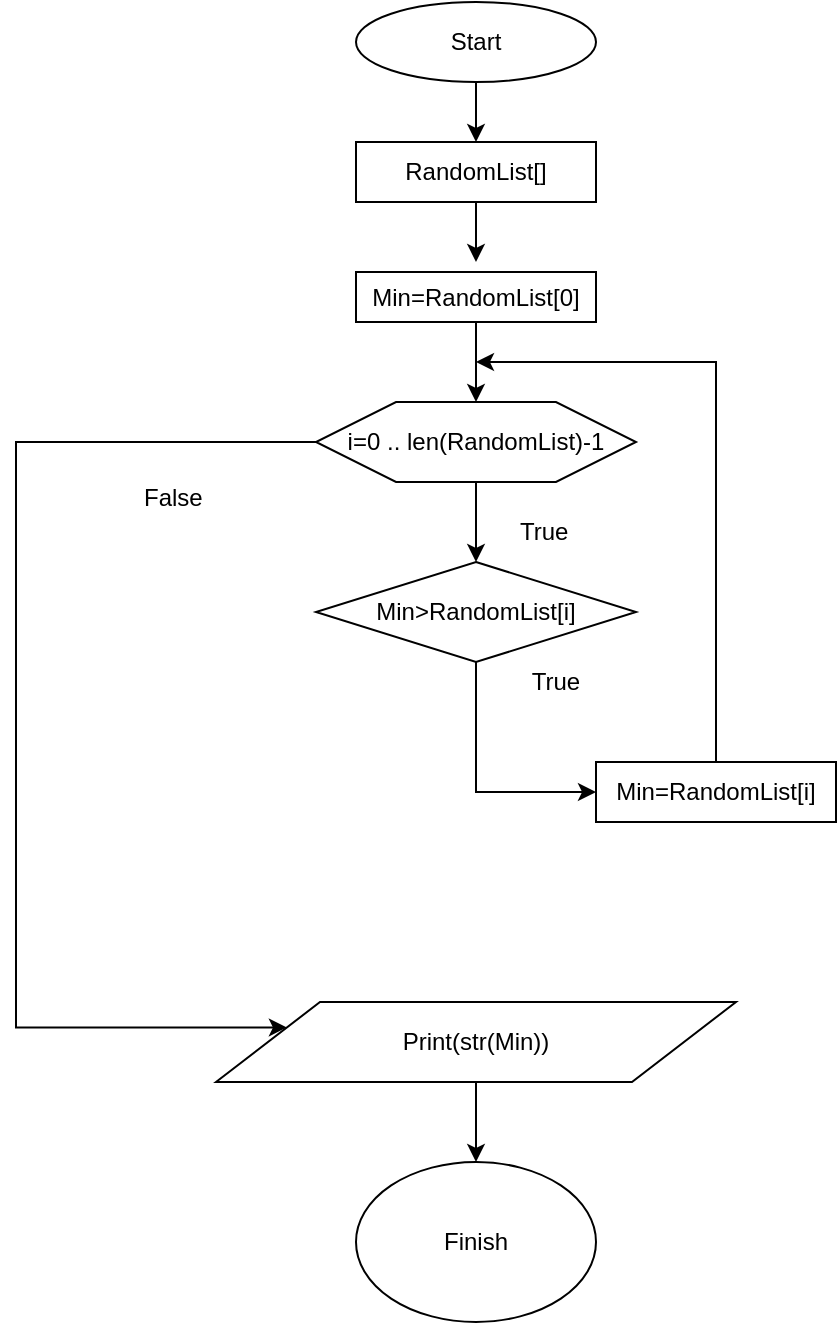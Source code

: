 <mxfile pages="1" version="11.2.8" type="google"><diagram id="6a731a19-8d31-9384-78a2-239565b7b9f0" name="Page-1"><mxGraphModel dx="1301" dy="761" grid="1" gridSize="10" guides="1" tooltips="1" connect="1" arrows="1" fold="1" page="1" pageScale="1" pageWidth="1169" pageHeight="827" background="#ffffff" math="0" shadow="0"><root><mxCell id="0"/><mxCell id="1" parent="0"/><mxCell id="uSWJjrNoJJC5Ae8fVjB0-55" value="Start" style="ellipse;whiteSpace=wrap;html=1;" parent="1" vertex="1"><mxGeometry x="370" y="30" width="120" height="40" as="geometry"/></mxCell><mxCell id="uSWJjrNoJJC5Ae8fVjB0-56" value="" style="endArrow=classic;html=1;exitX=0.5;exitY=1;exitDx=0;exitDy=0;entryX=0.5;entryY=0;entryDx=0;entryDy=0;" parent="1" source="uSWJjrNoJJC5Ae8fVjB0-55" target="uSWJjrNoJJC5Ae8fVjB0-57" edge="1"><mxGeometry width="50" height="50" relative="1" as="geometry"><mxPoint x="356" y="140" as="sourcePoint"/><mxPoint x="440" y="90" as="targetPoint"/></mxGeometry></mxCell><mxCell id="uSWJjrNoJJC5Ae8fVjB0-62" style="edgeStyle=orthogonalEdgeStyle;rounded=0;orthogonalLoop=1;jettySize=auto;html=1;exitX=0.5;exitY=1;exitDx=0;exitDy=0;" parent="1" source="uSWJjrNoJJC5Ae8fVjB0-57" edge="1"><mxGeometry relative="1" as="geometry"><mxPoint x="430" y="160" as="targetPoint"/></mxGeometry></mxCell><mxCell id="uSWJjrNoJJC5Ae8fVjB0-57" value="RandomList[]" style="rounded=0;whiteSpace=wrap;html=1;" parent="1" vertex="1"><mxGeometry x="370" y="100" width="120" height="30" as="geometry"/></mxCell><mxCell id="uSWJjrNoJJC5Ae8fVjB0-74" style="edgeStyle=orthogonalEdgeStyle;rounded=0;orthogonalLoop=1;jettySize=auto;html=1;entryX=0;entryY=0.25;entryDx=0;entryDy=0;" parent="1" source="uSWJjrNoJJC5Ae8fVjB0-59" target="uSWJjrNoJJC5Ae8fVjB0-71" edge="1"><mxGeometry relative="1" as="geometry"><mxPoint x="250" y="580" as="targetPoint"/><Array as="points"><mxPoint x="200" y="250"/><mxPoint x="200" y="543"/></Array></mxGeometry></mxCell><mxCell id="uSWJjrNoJJC5Ae8fVjB0-59" value="i=0 .. len(RandomList)-1" style="shape=hexagon;perimeter=hexagonPerimeter2;whiteSpace=wrap;html=1;" parent="1" vertex="1"><mxGeometry x="350" y="230" width="160" height="40" as="geometry"/></mxCell><mxCell id="uSWJjrNoJJC5Ae8fVjB0-64" style="edgeStyle=orthogonalEdgeStyle;rounded=0;orthogonalLoop=1;jettySize=auto;html=1;exitX=0.5;exitY=1;exitDx=0;exitDy=0;" parent="1" source="uSWJjrNoJJC5Ae8fVjB0-63" edge="1"><mxGeometry relative="1" as="geometry"><mxPoint x="430" y="230" as="targetPoint"/></mxGeometry></mxCell><mxCell id="uSWJjrNoJJC5Ae8fVjB0-63" value="Min=RandomList[0]" style="rounded=0;whiteSpace=wrap;html=1;" parent="1" vertex="1"><mxGeometry x="370" y="165" width="120" height="25" as="geometry"/></mxCell><mxCell id="uSWJjrNoJJC5Ae8fVjB0-68" style="edgeStyle=orthogonalEdgeStyle;rounded=0;orthogonalLoop=1;jettySize=auto;html=1;entryX=0;entryY=0.5;entryDx=0;entryDy=0;" parent="1" source="uSWJjrNoJJC5Ae8fVjB0-65" target="uSWJjrNoJJC5Ae8fVjB0-67" edge="1"><mxGeometry relative="1" as="geometry"/></mxCell><mxCell id="uSWJjrNoJJC5Ae8fVjB0-65" value="Min&amp;gt;RandomList[i]" style="rhombus;whiteSpace=wrap;html=1;" parent="1" vertex="1"><mxGeometry x="350" y="310" width="160" height="50" as="geometry"/></mxCell><mxCell id="uSWJjrNoJJC5Ae8fVjB0-66" value="" style="edgeStyle=orthogonalEdgeStyle;rounded=0;orthogonalLoop=1;jettySize=auto;html=1;" parent="1" source="uSWJjrNoJJC5Ae8fVjB0-59" target="uSWJjrNoJJC5Ae8fVjB0-65" edge="1"><mxGeometry relative="1" as="geometry"/></mxCell><mxCell id="uSWJjrNoJJC5Ae8fVjB0-70" style="edgeStyle=orthogonalEdgeStyle;rounded=0;orthogonalLoop=1;jettySize=auto;html=1;" parent="1" source="uSWJjrNoJJC5Ae8fVjB0-67" edge="1"><mxGeometry relative="1" as="geometry"><mxPoint x="430" y="210" as="targetPoint"/><Array as="points"><mxPoint x="550" y="210"/></Array></mxGeometry></mxCell><mxCell id="uSWJjrNoJJC5Ae8fVjB0-67" value="Min=RandomList[i]" style="rounded=0;whiteSpace=wrap;html=1;" parent="1" vertex="1"><mxGeometry x="490" y="410" width="120" height="30" as="geometry"/></mxCell><mxCell id="uSWJjrNoJJC5Ae8fVjB0-69" value="True" style="text;html=1;strokeColor=none;fillColor=none;align=center;verticalAlign=middle;whiteSpace=wrap;rounded=0;" parent="1" vertex="1"><mxGeometry x="450" y="360" width="40" height="20" as="geometry"/></mxCell><mxCell id="uSWJjrNoJJC5Ae8fVjB0-75" style="edgeStyle=orthogonalEdgeStyle;rounded=0;orthogonalLoop=1;jettySize=auto;html=1;" parent="1" source="uSWJjrNoJJC5Ae8fVjB0-71" target="uSWJjrNoJJC5Ae8fVjB0-76" edge="1"><mxGeometry relative="1" as="geometry"><mxPoint x="430" y="620" as="targetPoint"/></mxGeometry></mxCell><mxCell id="uSWJjrNoJJC5Ae8fVjB0-71" value="Print(str(Min))" style="shape=parallelogram;perimeter=parallelogramPerimeter;whiteSpace=wrap;html=1;" parent="1" vertex="1"><mxGeometry x="300" y="530" width="260" height="40" as="geometry"/></mxCell><mxCell id="uSWJjrNoJJC5Ae8fVjB0-76" value="Finish" style="ellipse;whiteSpace=wrap;html=1;" parent="1" vertex="1"><mxGeometry x="370" y="610" width="120" height="80" as="geometry"/></mxCell><mxCell id="Qz_q5NEroTMiQLZdu69E-1" value="False" style="text;html=1;resizable=0;points=[];autosize=1;align=left;verticalAlign=top;spacingTop=-4;" vertex="1" parent="1"><mxGeometry x="262" y="268" width="40" height="20" as="geometry"/></mxCell><mxCell id="Qz_q5NEroTMiQLZdu69E-2" value="True" style="text;html=1;resizable=0;points=[];autosize=1;align=left;verticalAlign=top;spacingTop=-4;" vertex="1" parent="1"><mxGeometry x="450" y="285" width="40" height="20" as="geometry"/></mxCell></root></mxGraphModel></diagram></mxfile>